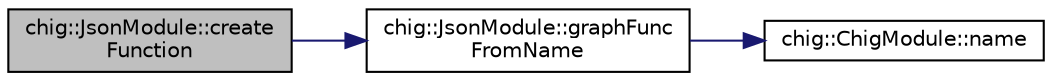 digraph "chig::JsonModule::createFunction"
{
 // INTERACTIVE_SVG=YES
  edge [fontname="Helvetica",fontsize="10",labelfontname="Helvetica",labelfontsize="10"];
  node [fontname="Helvetica",fontsize="10",shape=record];
  rankdir="LR";
  Node39 [label="chig::JsonModule::create\lFunction",height=0.2,width=0.4,color="black", fillcolor="grey75", style="filled", fontcolor="black"];
  Node39 -> Node40 [color="midnightblue",fontsize="10",style="solid",fontname="Helvetica"];
  Node40 [label="chig::JsonModule::graphFunc\lFromName",height=0.2,width=0.4,color="black", fillcolor="white", style="filled",URL="$structchig_1_1JsonModule.html#aef854b4e838ba98c1d6973c1f4488b10"];
  Node40 -> Node41 [color="midnightblue",fontsize="10",style="solid",fontname="Helvetica"];
  Node41 [label="chig::ChigModule::name",height=0.2,width=0.4,color="black", fillcolor="white", style="filled",URL="$structchig_1_1ChigModule.html#a1fe8df6ff170ecd33057387571bb5cd2"];
}
